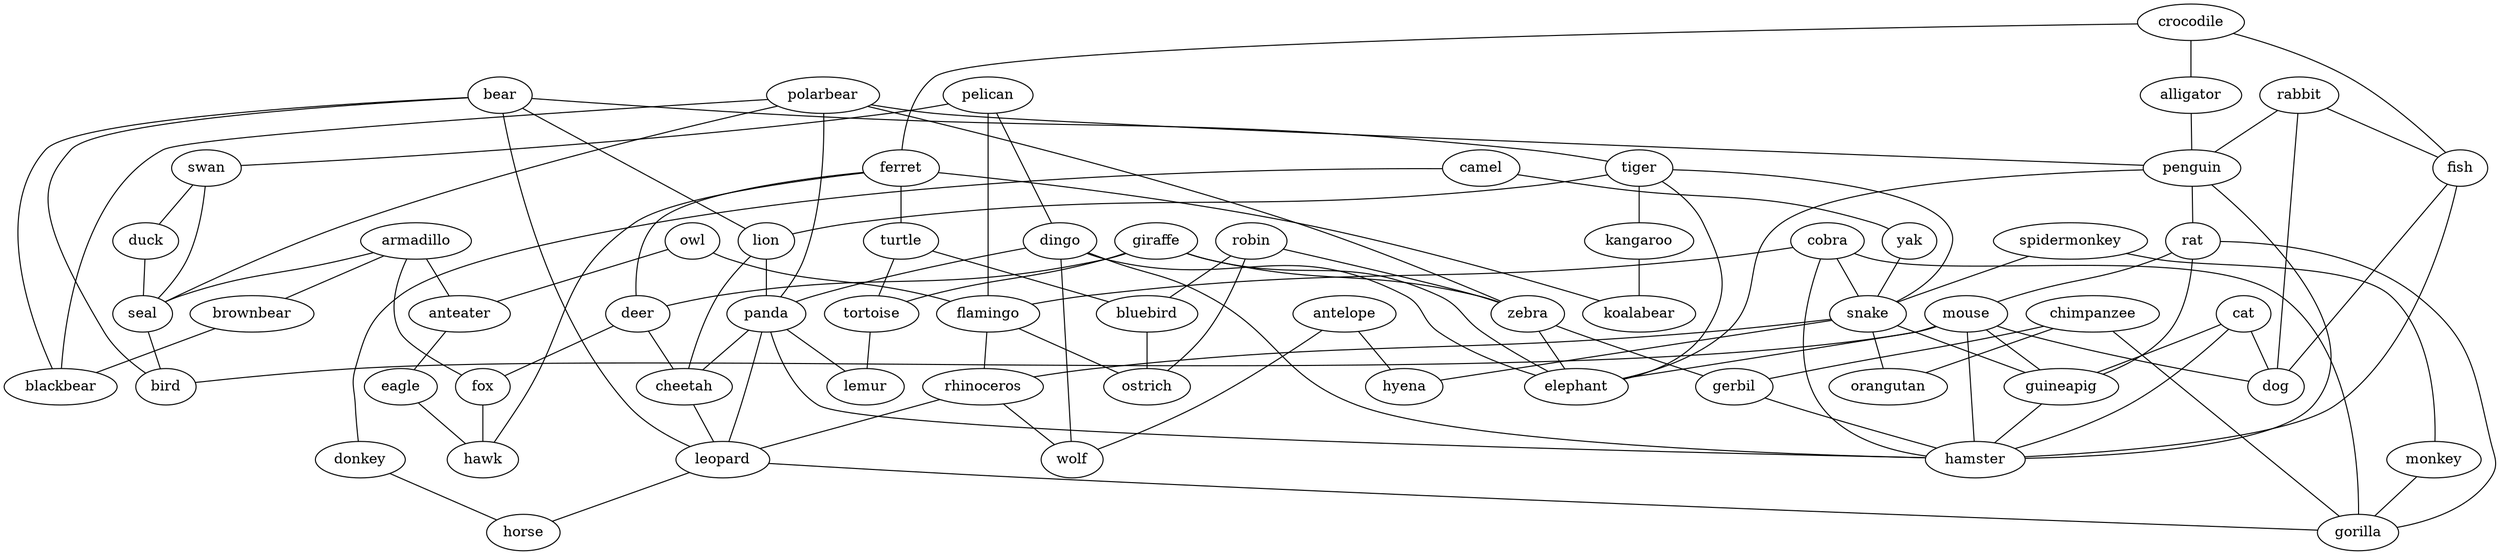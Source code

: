 strict graph  {
	pelican -- swan	 [weight=1];
	pelican -- flamingo	 [weight=1];
	pelican -- dingo	 [weight=1];
	antelope -- hyena	 [weight=1];
	antelope -- wolf	 [weight=1];
	swan -- duck	 [weight=1];
	swan -- seal	 [weight=1];
	camel -- yak	 [weight=1];
	camel -- donkey	 [weight=1];
	cobra -- snake	 [weight=1];
	cobra -- flamingo	 [weight=1];
	cobra -- gorilla	 [weight=1];
	cobra -- hamster	 [weight=1];
	spidermonkey -- monkey	 [weight=1];
	spidermonkey -- snake	 [weight=1];
	crocodile -- alligator	 [weight=1];
	crocodile -- ferret	 [weight=1];
	crocodile -- fish	 [weight=1];
	duck -- seal	 [weight=1];
	owl -- flamingo	 [weight=1];
	owl -- anteater	 [weight=1];
	monkey -- gorilla	 [weight=1];
	alligator -- penguin	 [weight=1];
	polarbear -- penguin	 [weight=1];
	polarbear -- zebra	 [weight=1];
	polarbear -- seal	 [weight=1];
	polarbear -- panda	 [weight=1];
	polarbear -- blackbear	 [weight=1];
	yak -- snake	 [weight=1];
	bear -- tiger	 [weight=1];
	bear -- lion	 [weight=1];
	bear -- bird	 [weight=1];
	bear -- leopard	 [weight=1];
	bear -- blackbear	 [weight=1];
	tiger -- snake	 [weight=1];
	tiger -- lion	 [weight=1];
	tiger -- elephant	 [weight=1];
	tiger -- kangaroo	 [weight=1];
	ferret -- turtle	 [weight=1];
	ferret -- deer	 [weight=1];
	ferret -- hawk	 [weight=1];
	ferret -- koalabear	 [weight=1];
	giraffe -- deer	 [weight=1];
	giraffe -- zebra	 [weight=1];
	giraffe -- elephant	 [weight=1];
	giraffe -- tortoise	 [weight=1];
	armadillo -- anteater	 [weight=1];
	armadillo -- seal	 [weight=1];
	armadillo -- fox	 [weight=1];
	armadillo -- brownbear	 [weight=1];
	snake -- rhinoceros	 [weight=1];
	snake -- guineapig	 [weight=1];
	snake -- hyena	 [weight=1];
	snake -- orangutan	 [weight=1];
	rabbit -- penguin	 [weight=1];
	rabbit -- fish	 [weight=1];
	rabbit -- dog	 [weight=1];
	penguin -- rat	 [weight=1];
	penguin -- elephant	 [weight=1];
	penguin -- hamster	 [weight=1];
	flamingo -- rhinoceros	 [weight=1];
	flamingo -- ostrich	 [weight=1];
	dingo -- panda	 [weight=1];
	dingo -- elephant	 [weight=1];
	dingo -- wolf	 [weight=1];
	dingo -- hamster	 [weight=1];
	lion -- panda	 [weight=1];
	lion -- cheetah	 [weight=1];
	cat -- guineapig	 [weight=1];
	cat -- dog	 [weight=1];
	cat -- hamster	 [weight=1];
	robin -- zebra	 [weight=1];
	robin -- bluebird	 [weight=1];
	robin -- ostrich	 [weight=1];
	turtle -- bluebird	 [weight=1];
	turtle -- tortoise	 [weight=1];
	donkey -- horse	 [weight=1];
	fish -- dog	 [weight=1];
	fish -- hamster	 [weight=1];
	deer -- fox	 [weight=1];
	deer -- cheetah	 [weight=1];
	rat -- mouse	 [weight=1];
	rat -- guineapig	 [weight=1];
	rat -- gorilla	 [weight=1];
	zebra -- elephant	 [weight=1];
	zebra -- gerbil	 [weight=1];
	anteater -- eagle	 [weight=1];
	seal -- bird	 [weight=1];
	mouse -- guineapig	 [weight=1];
	mouse -- elephant	 [weight=1];
	mouse -- bird	 [weight=1];
	mouse -- dog	 [weight=1];
	mouse -- hamster	 [weight=1];
	panda -- cheetah	 [weight=1];
	panda -- leopard	 [weight=1];
	panda -- lemur	 [weight=1];
	panda -- hamster	 [weight=1];
	fox -- hawk	 [weight=1];
	rhinoceros -- leopard	 [weight=1];
	rhinoceros -- wolf	 [weight=1];
	guineapig -- hamster	 [weight=1];
	cheetah -- leopard	 [weight=1];
	brownbear -- blackbear	 [weight=1];
	eagle -- hawk	 [weight=1];
	kangaroo -- koalabear	 [weight=1];
	leopard -- horse	 [weight=1];
	leopard -- gorilla	 [weight=1];
	chimpanzee -- gerbil	 [weight=1];
	chimpanzee -- gorilla	 [weight=1];
	chimpanzee -- orangutan	 [weight=1];
	bluebird -- ostrich	 [weight=1];
	gerbil -- hamster	 [weight=1];
	tortoise -- lemur	 [weight=1];
}
